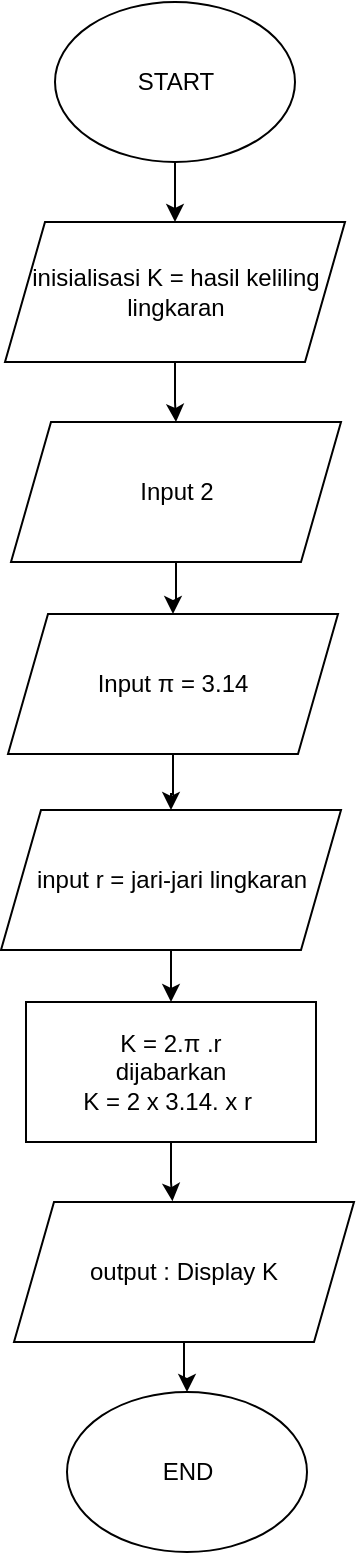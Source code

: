 <mxfile version="21.3.3" type="google">
  <diagram name="Page-1" id="vKVjaPwSWI_A53U6ooF4">
    <mxGraphModel grid="1" page="1" gridSize="10" guides="1" tooltips="1" connect="1" arrows="1" fold="1" pageScale="1" pageWidth="850" pageHeight="1100" math="0" shadow="0">
      <root>
        <mxCell id="0" />
        <mxCell id="1" parent="0" />
        <mxCell id="R4EOTnz17CJRzMRCS2Z7-10" style="edgeStyle=orthogonalEdgeStyle;rounded=0;orthogonalLoop=1;jettySize=auto;html=1;entryX=0.5;entryY=0;entryDx=0;entryDy=0;" edge="1" parent="1" source="R4EOTnz17CJRzMRCS2Z7-1" target="R4EOTnz17CJRzMRCS2Z7-7">
          <mxGeometry relative="1" as="geometry" />
        </mxCell>
        <mxCell id="R4EOTnz17CJRzMRCS2Z7-1" value="START" style="ellipse;whiteSpace=wrap;html=1;" vertex="1" parent="1">
          <mxGeometry x="207.5" y="10" width="120" height="80" as="geometry" />
        </mxCell>
        <mxCell id="R4EOTnz17CJRzMRCS2Z7-12" style="edgeStyle=orthogonalEdgeStyle;rounded=0;orthogonalLoop=1;jettySize=auto;html=1;entryX=0.5;entryY=0;entryDx=0;entryDy=0;" edge="1" parent="1" source="R4EOTnz17CJRzMRCS2Z7-2" target="R4EOTnz17CJRzMRCS2Z7-3">
          <mxGeometry relative="1" as="geometry" />
        </mxCell>
        <mxCell id="R4EOTnz17CJRzMRCS2Z7-2" value="Input π = 3.14" style="shape=parallelogram;perimeter=parallelogramPerimeter;whiteSpace=wrap;html=1;fixedSize=1;" vertex="1" parent="1">
          <mxGeometry x="184" y="316" width="165" height="70" as="geometry" />
        </mxCell>
        <mxCell id="R4EOTnz17CJRzMRCS2Z7-13" style="edgeStyle=orthogonalEdgeStyle;rounded=0;orthogonalLoop=1;jettySize=auto;html=1;entryX=0.5;entryY=0;entryDx=0;entryDy=0;" edge="1" parent="1" source="R4EOTnz17CJRzMRCS2Z7-3" target="R4EOTnz17CJRzMRCS2Z7-4">
          <mxGeometry relative="1" as="geometry" />
        </mxCell>
        <mxCell id="R4EOTnz17CJRzMRCS2Z7-3" value="input r = jari-jari lingkaran" style="shape=parallelogram;perimeter=parallelogramPerimeter;whiteSpace=wrap;html=1;fixedSize=1;" vertex="1" parent="1">
          <mxGeometry x="180.5" y="414" width="170" height="70" as="geometry" />
        </mxCell>
        <mxCell id="R4EOTnz17CJRzMRCS2Z7-14" style="edgeStyle=orthogonalEdgeStyle;rounded=0;orthogonalLoop=1;jettySize=auto;html=1;entryX=0.466;entryY=-0.006;entryDx=0;entryDy=0;entryPerimeter=0;" edge="1" parent="1" source="R4EOTnz17CJRzMRCS2Z7-4" target="R4EOTnz17CJRzMRCS2Z7-8">
          <mxGeometry relative="1" as="geometry" />
        </mxCell>
        <mxCell id="R4EOTnz17CJRzMRCS2Z7-4" value="K = 2.π .r&lt;br&gt;dijabarkan&lt;br&gt;K = 2 x 3.14. x r&amp;nbsp;" style="rounded=0;whiteSpace=wrap;html=1;" vertex="1" parent="1">
          <mxGeometry x="193" y="510" width="145" height="70" as="geometry" />
        </mxCell>
        <mxCell id="5p_B_yKjTjGpOfPGB7m3-2" style="edgeStyle=orthogonalEdgeStyle;rounded=0;orthogonalLoop=1;jettySize=auto;html=1;" edge="1" parent="1" source="R4EOTnz17CJRzMRCS2Z7-7" target="5p_B_yKjTjGpOfPGB7m3-1">
          <mxGeometry relative="1" as="geometry" />
        </mxCell>
        <mxCell id="R4EOTnz17CJRzMRCS2Z7-7" value="inisialisasi K = hasil keliling lingkaran" style="shape=parallelogram;perimeter=parallelogramPerimeter;whiteSpace=wrap;html=1;fixedSize=1;" vertex="1" parent="1">
          <mxGeometry x="182.5" y="120" width="170" height="70" as="geometry" />
        </mxCell>
        <mxCell id="R4EOTnz17CJRzMRCS2Z7-15" style="edgeStyle=orthogonalEdgeStyle;rounded=0;orthogonalLoop=1;jettySize=auto;html=1;" edge="1" parent="1" source="R4EOTnz17CJRzMRCS2Z7-8" target="R4EOTnz17CJRzMRCS2Z7-9">
          <mxGeometry relative="1" as="geometry" />
        </mxCell>
        <mxCell id="R4EOTnz17CJRzMRCS2Z7-8" value="output : Display K" style="shape=parallelogram;perimeter=parallelogramPerimeter;whiteSpace=wrap;html=1;fixedSize=1;" vertex="1" parent="1">
          <mxGeometry x="187" y="610" width="170" height="70" as="geometry" />
        </mxCell>
        <mxCell id="R4EOTnz17CJRzMRCS2Z7-9" value="END" style="ellipse;whiteSpace=wrap;html=1;" vertex="1" parent="1">
          <mxGeometry x="213.5" y="705" width="120" height="80" as="geometry" />
        </mxCell>
        <mxCell id="5p_B_yKjTjGpOfPGB7m3-5" style="edgeStyle=orthogonalEdgeStyle;rounded=0;orthogonalLoop=1;jettySize=auto;html=1;entryX=0.5;entryY=0;entryDx=0;entryDy=0;" edge="1" parent="1" source="5p_B_yKjTjGpOfPGB7m3-1" target="R4EOTnz17CJRzMRCS2Z7-2">
          <mxGeometry relative="1" as="geometry" />
        </mxCell>
        <mxCell id="5p_B_yKjTjGpOfPGB7m3-1" value="Input 2" style="shape=parallelogram;perimeter=parallelogramPerimeter;whiteSpace=wrap;html=1;fixedSize=1;" vertex="1" parent="1">
          <mxGeometry x="185.5" y="220" width="165" height="70" as="geometry" />
        </mxCell>
      </root>
    </mxGraphModel>
  </diagram>
</mxfile>

